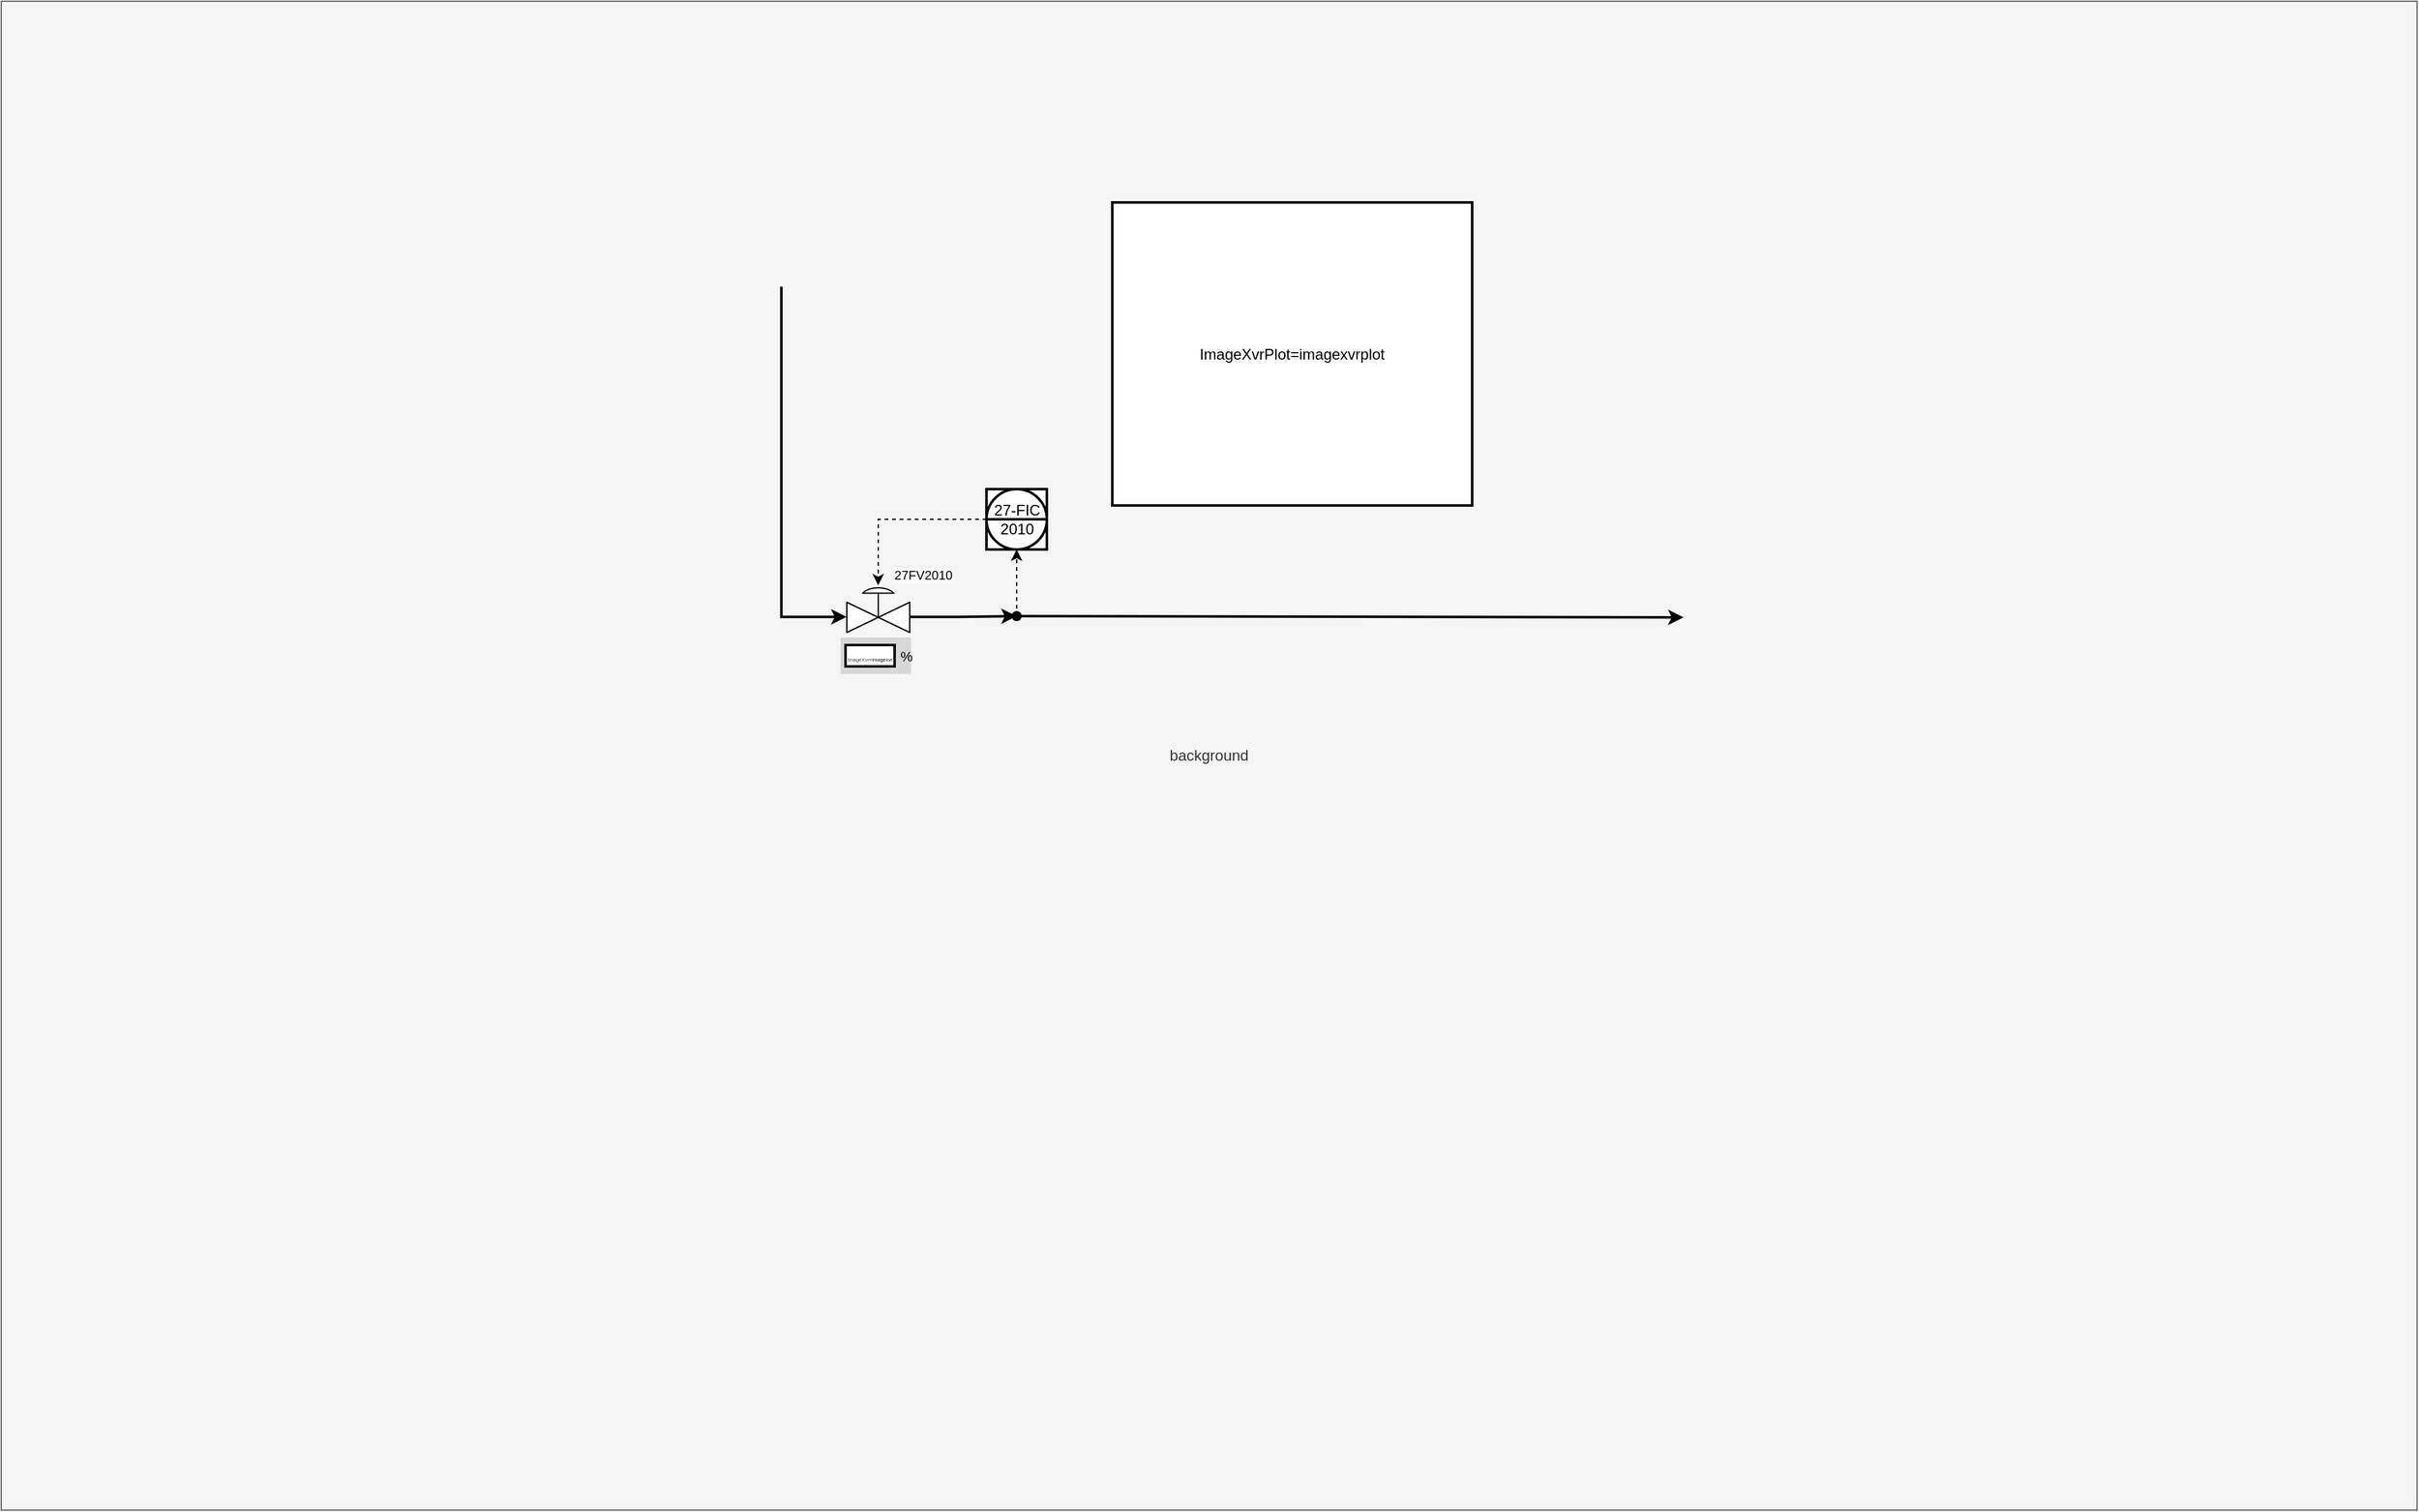 <mxfile>
    <diagram id="0NMrAdoAzoI9vjW468gd" name="Page-1">
        <mxGraphModel dx="1600" dy="495" grid="1" gridSize="10" guides="1" tooltips="1" connect="1" arrows="1" fold="1" page="1" pageScale="1" pageWidth="1920" pageHeight="1200" math="0" shadow="0">
            <root>
                <mxCell id="0"/>
                <mxCell id="1" style="locked=1;" parent="0"/>
                <mxCell id="2" value="background" style="rounded=0;whiteSpace=wrap;html=1;fillColor=#f5f5f5;fontColor=#333333;strokeColor=#666666;" parent="1" vertex="1">
                    <mxGeometry width="1920" height="1200" as="geometry"/>
                </mxCell>
                <mxCell id="4" value="ProcessDiagram" parent="0"/>
                <object label="&lt;span style=&quot;color: rgb(0, 0, 0);&quot;&gt;ImageXvrPlot&lt;/span&gt;=imagexvrplot" id="7">
                    <mxCell style="rounded=0;whiteSpace=wrap;html=1;strokeWidth=2;" vertex="1" parent="4">
                        <mxGeometry x="883" y="160" width="286" height="241" as="geometry"/>
                    </mxCell>
                </object>
                <mxCell id="8" style="edgeStyle=orthogonalEdgeStyle;shape=connector;rounded=0;html=1;strokeColor=default;align=center;verticalAlign=middle;fontFamily=Helvetica;fontSize=11;fontColor=default;labelBackgroundColor=default;endArrow=classic;strokeWidth=2;entryX=0.354;entryY=0.56;entryDx=0;entryDy=0;exitX=0.977;exitY=0.691;exitDx=0;exitDy=0;exitPerimeter=0;entryPerimeter=0;" edge="1" parent="4" source="10" target="17">
                    <mxGeometry relative="1" as="geometry">
                        <mxPoint x="1291" y="490" as="targetPoint"/>
                        <mxPoint x="818" y="490" as="sourcePoint"/>
                    </mxGeometry>
                </mxCell>
                <mxCell id="9" value="" style="edgeStyle=orthogonalEdgeStyle;shape=connector;rounded=0;html=1;strokeColor=default;align=center;verticalAlign=middle;fontFamily=Helvetica;fontSize=11;fontColor=default;labelBackgroundColor=default;endArrow=classic;strokeWidth=2;entryDx=0;entryDy=0;exitX=1.075;exitY=0.825;exitDx=0;exitDy=0;exitPerimeter=0;entryX=-0.003;entryY=0.691;entryPerimeter=0;" edge="1" parent="4" target="10">
                    <mxGeometry relative="1" as="geometry">
                        <mxPoint x="818" y="490" as="targetPoint"/>
                        <mxPoint x="620" y="227" as="sourcePoint"/>
                        <Array as="points">
                            <mxPoint x="620" y="490"/>
                        </Array>
                    </mxGeometry>
                </mxCell>
                <mxCell id="10" value="" style="verticalLabelPosition=bottom;align=center;html=1;verticalAlign=top;pointerEvents=1;dashed=0;shape=mxgraph.pid2valves.valve;valveType=gate;actuator=diaph;rotation=0;strokeWidth=1;" vertex="1" parent="4">
                    <mxGeometry x="672" y="462" width="50" height="40" as="geometry"/>
                </mxCell>
                <mxCell id="11" value="27FV2010" style="text;html=1;align=center;verticalAlign=middle;whiteSpace=wrap;rounded=0;fontFamily=Helvetica;fontSize=10;fontColor=default;labelBackgroundColor=default;fillColor=none;" vertex="1" parent="4">
                    <mxGeometry x="703" y="441" width="60" height="30" as="geometry"/>
                </mxCell>
                <mxCell id="12" value="27-FIC&lt;div&gt;2010&lt;/div&gt;" style="html=1;outlineConnect=0;align=center;dashed=0;aspect=fixed;shape=mxgraph.pid2inst.sharedCont;mounting=room;strokeWidth=2;" vertex="1" parent="4">
                    <mxGeometry x="783" y="388" width="48" height="48" as="geometry"/>
                </mxCell>
                <mxCell id="13" value="&lt;span style=&quot;white-space: pre;&quot;&gt;&#x9;&lt;/span&gt;&lt;span style=&quot;white-space: pre;&quot;&gt;&#x9;&lt;/span&gt;%" style="rounded=0;whiteSpace=wrap;html=1;fontFamily=Helvetica;fontSize=11;fontColor=default;labelBackgroundColor=none;labelBorderColor=none;fillColor=light-dark(#d7d7d7, #EDEDED);strokeColor=none;" vertex="1" parent="4">
                    <mxGeometry x="667.0" y="506" width="56" height="29" as="geometry"/>
                </mxCell>
                <object label="&lt;font style=&quot;font-size: 4px;&quot;&gt;&lt;span style=&quot;color: rgb(63, 63, 63);&quot;&gt;ImageXvr&lt;/span&gt;=imagexvr&lt;/font&gt;" id="14">
                    <mxCell style="rounded=0;whiteSpace=wrap;html=1;strokeWidth=2;" vertex="1" parent="4">
                        <mxGeometry x="671.0" y="512" width="39" height="17" as="geometry"/>
                    </mxCell>
                </object>
                <mxCell id="15" style="edgeStyle=none;html=1;entryX=0;entryY=0.5;entryDx=0;entryDy=0;strokeWidth=2;" edge="1" parent="4" source="17">
                    <mxGeometry relative="1" as="geometry">
                        <mxPoint x="1337" y="490" as="targetPoint"/>
                    </mxGeometry>
                </mxCell>
                <mxCell id="16" style="edgeStyle=none;html=1;entryX=0.5;entryY=1;entryDx=0;entryDy=0;strokeWidth=1;dashed=1;" edge="1" parent="4" source="17" target="12">
                    <mxGeometry relative="1" as="geometry"/>
                </mxCell>
                <mxCell id="17" value="" style="shape=waypoint;sketch=0;fillStyle=solid;size=6;pointerEvents=1;points=[];fillColor=none;resizable=0;rotatable=0;perimeter=centerPerimeter;snapToPoint=1;fontFamily=Helvetica;fontSize=11;fontColor=default;labelBackgroundColor=default;strokeWidth=2;" vertex="1" parent="4">
                    <mxGeometry x="797" y="479" width="20" height="20" as="geometry"/>
                </mxCell>
                <mxCell id="18" style="edgeStyle=orthogonalEdgeStyle;html=1;rounded=0;curved=0;entryX=0.499;entryY=0.063;entryDx=0;entryDy=0;entryPerimeter=0;dashed=1;strokeWidth=1;" edge="1" parent="4" source="12" target="10">
                    <mxGeometry relative="1" as="geometry">
                        <mxPoint x="692" y="371" as="targetPoint"/>
                    </mxGeometry>
                </mxCell>
            </root>
        </mxGraphModel>
    </diagram>
</mxfile>